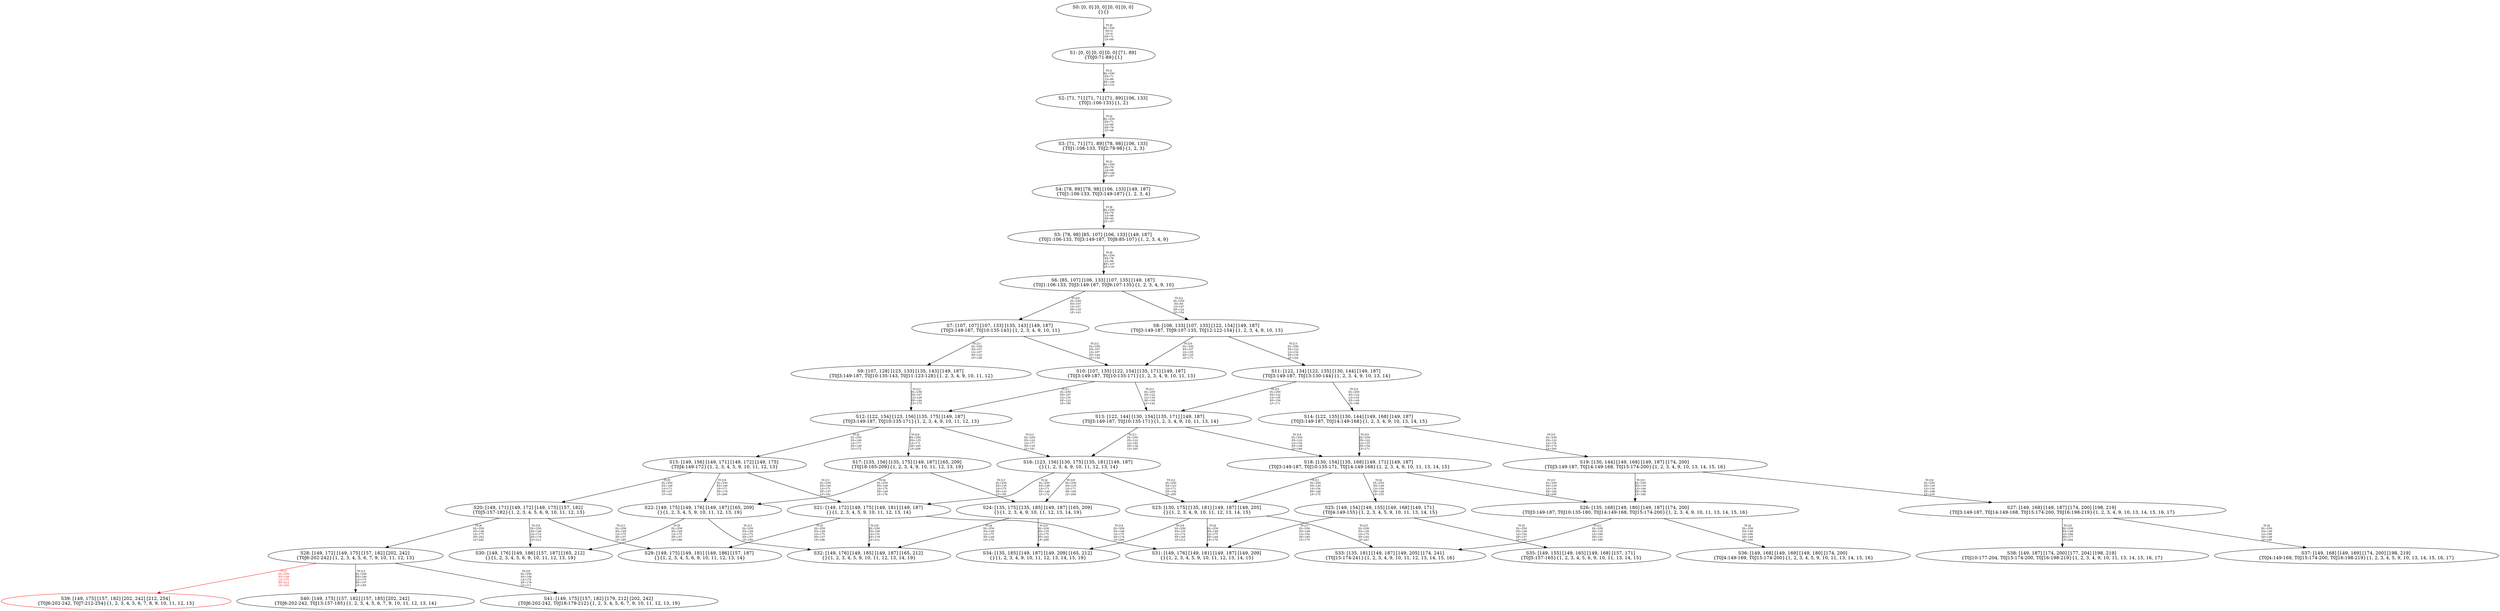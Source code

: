 digraph {
	S0[label="S0: [0, 0] [0, 0] [0, 0] [0, 0] \n{}{}"];
	S1[label="S1: [0, 0] [0, 0] [0, 0] [71, 89] \n{T0J0:71-89}{1}"];
	S2[label="S2: [71, 71] [71, 71] [71, 89] [106, 133] \n{T0J1:106-133}{1, 2}"];
	S3[label="S3: [71, 71] [71, 89] [78, 98] [106, 133] \n{T0J1:106-133, T0J2:78-98}{1, 2, 3}"];
	S4[label="S4: [78, 89] [78, 98] [106, 133] [149, 187] \n{T0J1:106-133, T0J3:149-187}{1, 2, 3, 4}"];
	S5[label="S5: [78, 98] [85, 107] [106, 133] [149, 187] \n{T0J1:106-133, T0J3:149-187, T0J8:85-107}{1, 2, 3, 4, 9}"];
	S6[label="S6: [85, 107] [106, 133] [107, 135] [149, 187] \n{T0J1:106-133, T0J3:149-187, T0J9:107-135}{1, 2, 3, 4, 9, 10}"];
	S7[label="S7: [107, 107] [107, 133] [135, 143] [149, 187] \n{T0J3:149-187, T0J10:135-143}{1, 2, 3, 4, 9, 10, 11}"];
	S8[label="S8: [106, 133] [107, 135] [122, 154] [149, 187] \n{T0J3:149-187, T0J9:107-135, T0J12:122-154}{1, 2, 3, 4, 9, 10, 13}"];
	S9[label="S9: [107, 128] [123, 133] [135, 143] [149, 187] \n{T0J3:149-187, T0J10:135-143, T0J11:123-128}{1, 2, 3, 4, 9, 10, 11, 12}"];
	S10[label="S10: [107, 135] [122, 154] [135, 171] [149, 187] \n{T0J3:149-187, T0J10:135-171}{1, 2, 3, 4, 9, 10, 11, 13}"];
	S11[label="S11: [122, 134] [122, 135] [130, 144] [149, 187] \n{T0J3:149-187, T0J13:130-144}{1, 2, 3, 4, 9, 10, 13, 14}"];
	S12[label="S12: [122, 154] [123, 156] [135, 175] [149, 187] \n{T0J3:149-187, T0J10:135-171}{1, 2, 3, 4, 9, 10, 11, 12, 13}"];
	S13[label="S13: [122, 144] [130, 154] [135, 171] [149, 187] \n{T0J3:149-187, T0J10:135-171}{1, 2, 3, 4, 9, 10, 11, 13, 14}"];
	S14[label="S14: [122, 135] [130, 144] [149, 168] [149, 187] \n{T0J3:149-187, T0J14:149-168}{1, 2, 3, 4, 9, 10, 13, 14, 15}"];
	S15[label="S15: [149, 156] [149, 171] [149, 172] [149, 175] \n{T0J4:149-172}{1, 2, 3, 4, 5, 9, 10, 11, 12, 13}"];
	S16[label="S16: [123, 156] [130, 175] [135, 181] [149, 187] \n{}{1, 2, 3, 4, 9, 10, 11, 12, 13, 14}"];
	S17[label="S17: [135, 156] [135, 175] [149, 187] [165, 209] \n{T0J18:165-209}{1, 2, 3, 4, 9, 10, 11, 12, 13, 19}"];
	S18[label="S18: [130, 154] [135, 168] [149, 171] [149, 187] \n{T0J3:149-187, T0J10:135-171, T0J14:149-168}{1, 2, 3, 4, 9, 10, 11, 13, 14, 15}"];
	S19[label="S19: [130, 144] [149, 168] [149, 187] [174, 200] \n{T0J3:149-187, T0J14:149-168, T0J15:174-200}{1, 2, 3, 4, 9, 10, 13, 14, 15, 16}"];
	S20[label="S20: [149, 171] [149, 172] [149, 175] [157, 182] \n{T0J5:157-182}{1, 2, 3, 4, 5, 6, 9, 10, 11, 12, 13}"];
	S21[label="S21: [149, 172] [149, 175] [149, 181] [149, 187] \n{}{1, 2, 3, 4, 5, 9, 10, 11, 12, 13, 14}"];
	S22[label="S22: [149, 175] [149, 176] [149, 187] [165, 209] \n{}{1, 2, 3, 4, 5, 9, 10, 11, 12, 13, 19}"];
	S23[label="S23: [130, 175] [135, 181] [149, 187] [149, 205] \n{}{1, 2, 3, 4, 9, 10, 11, 12, 13, 14, 15}"];
	S24[label="S24: [135, 175] [135, 185] [149, 187] [165, 209] \n{}{1, 2, 3, 4, 9, 10, 11, 12, 13, 14, 19}"];
	S25[label="S25: [149, 154] [149, 155] [149, 168] [149, 171] \n{T0J4:149-155}{1, 2, 3, 4, 5, 9, 10, 11, 13, 14, 15}"];
	S26[label="S26: [135, 168] [149, 180] [149, 187] [174, 200] \n{T0J3:149-187, T0J10:135-180, T0J14:149-168, T0J15:174-200}{1, 2, 3, 4, 9, 10, 11, 13, 14, 15, 16}"];
	S27[label="S27: [149, 168] [149, 187] [174, 200] [198, 219] \n{T0J3:149-187, T0J14:149-168, T0J15:174-200, T0J16:198-219}{1, 2, 3, 4, 9, 10, 13, 14, 15, 16, 17}"];
	S28[label="S28: [149, 172] [149, 175] [157, 182] [202, 242] \n{T0J6:202-242}{1, 2, 3, 4, 5, 6, 7, 9, 10, 11, 12, 13}"];
	S29[label="S29: [149, 175] [149, 181] [149, 186] [157, 187] \n{}{1, 2, 3, 4, 5, 6, 9, 10, 11, 12, 13, 14}"];
	S30[label="S30: [149, 176] [149, 186] [157, 187] [165, 212] \n{}{1, 2, 3, 4, 5, 6, 9, 10, 11, 12, 13, 19}"];
	S31[label="S31: [149, 176] [149, 181] [149, 187] [149, 209] \n{}{1, 2, 3, 4, 5, 9, 10, 11, 12, 13, 14, 15}"];
	S32[label="S32: [149, 176] [149, 185] [149, 187] [165, 212] \n{}{1, 2, 3, 4, 5, 9, 10, 11, 12, 13, 14, 19}"];
	S33[label="S33: [135, 181] [149, 187] [149, 205] [174, 241] \n{T0J15:174-241}{1, 2, 3, 4, 9, 10, 11, 12, 13, 14, 15, 16}"];
	S34[label="S34: [135, 185] [149, 187] [149, 209] [165, 212] \n{}{1, 2, 3, 4, 9, 10, 11, 12, 13, 14, 15, 19}"];
	S35[label="S35: [149, 155] [149, 165] [149, 168] [157, 171] \n{T0J5:157-165}{1, 2, 3, 4, 5, 6, 9, 10, 11, 13, 14, 15}"];
	S36[label="S36: [149, 168] [149, 169] [149, 180] [174, 200] \n{T0J4:149-169, T0J15:174-200}{1, 2, 3, 4, 5, 9, 10, 11, 13, 14, 15, 16}"];
	S37[label="S37: [149, 168] [149, 169] [174, 200] [198, 219] \n{T0J4:149-169, T0J15:174-200, T0J16:198-219}{1, 2, 3, 4, 5, 9, 10, 13, 14, 15, 16, 17}"];
	S38[label="S38: [149, 187] [174, 200] [177, 204] [198, 219] \n{T0J10:177-204, T0J15:174-200, T0J16:198-219}{1, 2, 3, 4, 9, 10, 11, 13, 14, 15, 16, 17}"];
	S39[label="S39: [149, 175] [157, 182] [202, 242] [212, 254] \n{T0J6:202-242, T0J7:212-254}{1, 2, 3, 4, 5, 6, 7, 8, 9, 10, 11, 12, 13}"];
	S40[label="S40: [149, 175] [157, 182] [157, 185] [202, 242] \n{T0J6:202-242, T0J13:157-185}{1, 2, 3, 4, 5, 6, 7, 9, 10, 11, 12, 13, 14}"];
	S41[label="S41: [149, 175] [157, 182] [179, 212] [202, 242] \n{T0J6:202-242, T0J18:179-212}{1, 2, 3, 4, 5, 6, 7, 9, 10, 11, 12, 13, 19}"];
	S0 -> S1[label="T0 J0\nDL=250\nES=0\nLS=0\nEF=71\nLF=89",fontsize=8];
	S1 -> S2[label="T0 J1\nDL=250\nES=71\nLS=89\nEF=106\nLF=133",fontsize=8];
	S2 -> S3[label="T0 J2\nDL=250\nES=71\nLS=89\nEF=78\nLF=98",fontsize=8];
	S3 -> S4[label="T0 J3\nDL=250\nES=78\nLS=98\nEF=149\nLF=187",fontsize=8];
	S4 -> S5[label="T0 J8\nDL=250\nES=78\nLS=98\nEF=85\nLF=107",fontsize=8];
	S5 -> S6[label="T0 J9\nDL=250\nES=78\nLS=98\nEF=107\nLF=135",fontsize=8];
	S6 -> S7[label="T0 J10\nDL=250\nES=107\nLS=107\nEF=135\nLF=143",fontsize=8];
	S6 -> S8[label="T0 J12\nDL=250\nES=85\nLS=107\nEF=122\nLF=154",fontsize=8];
	S7 -> S9[label="T0 J11\nDL=250\nES=107\nLS=107\nEF=123\nLF=128",fontsize=8];
	S7 -> S10[label="T0 J12\nDL=250\nES=107\nLS=107\nEF=144\nLF=154",fontsize=8];
	S8 -> S10[label="T0 J10\nDL=250\nES=107\nLS=135\nEF=135\nLF=171",fontsize=8];
	S8 -> S11[label="T0 J13\nDL=250\nES=122\nLS=134\nEF=130\nLF=144",fontsize=8];
	S9 -> S12[label="T0 J12\nDL=250\nES=107\nLS=128\nEF=144\nLF=175",fontsize=8];
	S10 -> S12[label="T0 J11\nDL=250\nES=107\nLS=135\nEF=123\nLF=156",fontsize=8];
	S10 -> S13[label="T0 J13\nDL=250\nES=122\nLS=134\nEF=130\nLF=144",fontsize=8];
	S11 -> S13[label="T0 J10\nDL=250\nES=122\nLS=135\nEF=150\nLF=171",fontsize=8];
	S11 -> S14[label="T0 J14\nDL=250\nES=122\nLS=134\nEF=149\nLF=168",fontsize=8];
	S12 -> S15[label="T0 J4\nDL=250\nES=149\nLS=171\nEF=149\nLF=172",fontsize=8];
	S12 -> S16[label="T0 J13\nDL=250\nES=122\nLS=171\nEF=130\nLF=181",fontsize=8];
	S12 -> S17[label="T0 J18\nDL=250\nES=135\nLS=171\nEF=165\nLF=209",fontsize=8];
	S13 -> S16[label="T0 J11\nDL=250\nES=122\nLS=144\nEF=138\nLF=165",fontsize=8];
	S13 -> S18[label="T0 J14\nDL=250\nES=122\nLS=134\nEF=149\nLF=168",fontsize=8];
	S14 -> S18[label="T0 J10\nDL=250\nES=122\nLS=135\nEF=150\nLF=171",fontsize=8];
	S14 -> S19[label="T0 J15\nDL=250\nES=122\nLS=134\nEF=174\nLF=200",fontsize=8];
	S15 -> S20[label="T0 J5\nDL=250\nES=149\nLS=171\nEF=157\nLF=182",fontsize=8];
	S15 -> S21[label="T0 J13\nDL=250\nES=149\nLS=171\nEF=157\nLF=181",fontsize=8];
	S15 -> S22[label="T0 J18\nDL=250\nES=149\nLS=171\nEF=179\nLF=209",fontsize=8];
	S16 -> S21[label="T0 J4\nDL=250\nES=149\nLS=171\nEF=149\nLF=172",fontsize=8];
	S16 -> S23[label="T0 J14\nDL=250\nES=123\nLS=171\nEF=150\nLF=205",fontsize=8];
	S16 -> S24[label="T0 J18\nDL=250\nES=135\nLS=171\nEF=165\nLF=209",fontsize=8];
	S17 -> S22[label="T0 J4\nDL=250\nES=149\nLS=175\nEF=149\nLF=176",fontsize=8];
	S17 -> S24[label="T0 J13\nDL=250\nES=135\nLS=175\nEF=143\nLF=185",fontsize=8];
	S18 -> S25[label="T0 J4\nDL=250\nES=149\nLS=154\nEF=149\nLF=155",fontsize=8];
	S18 -> S23[label="T0 J11\nDL=250\nES=130\nLS=154\nEF=146\nLF=175",fontsize=8];
	S18 -> S26[label="T0 J15\nDL=250\nES=130\nLS=134\nEF=182\nLF=200",fontsize=8];
	S19 -> S26[label="T0 J10\nDL=250\nES=130\nLS=144\nEF=158\nLF=180",fontsize=8];
	S19 -> S27[label="T0 J16\nDL=250\nES=130\nLS=134\nEF=198\nLF=219",fontsize=8];
	S20 -> S28[label="T0 J6\nDL=250\nES=149\nLS=175\nEF=202\nLF=242",fontsize=8];
	S20 -> S29[label="T0 J13\nDL=250\nES=149\nLS=175\nEF=157\nLF=185",fontsize=8];
	S20 -> S30[label="T0 J18\nDL=250\nES=149\nLS=174\nEF=179\nLF=212",fontsize=8];
	S21 -> S29[label="T0 J5\nDL=250\nES=149\nLS=175\nEF=157\nLF=186",fontsize=8];
	S21 -> S31[label="T0 J14\nDL=250\nES=149\nLS=175\nEF=176\nLF=209",fontsize=8];
	S21 -> S32[label="T0 J18\nDL=250\nES=149\nLS=174\nEF=179\nLF=212",fontsize=8];
	S22 -> S30[label="T0 J5\nDL=250\nES=149\nLS=175\nEF=157\nLF=186",fontsize=8];
	S22 -> S32[label="T0 J13\nDL=250\nES=149\nLS=175\nEF=157\nLF=185",fontsize=8];
	S23 -> S31[label="T0 J4\nDL=250\nES=149\nLS=175\nEF=149\nLF=176",fontsize=8];
	S23 -> S33[label="T0 J15\nDL=250\nES=130\nLS=175\nEF=182\nLF=241",fontsize=8];
	S23 -> S34[label="T0 J18\nDL=250\nES=135\nLS=174\nEF=165\nLF=212",fontsize=8];
	S24 -> S32[label="T0 J4\nDL=250\nES=149\nLS=175\nEF=149\nLF=176",fontsize=8];
	S24 -> S34[label="T0 J14\nDL=250\nES=135\nLS=175\nEF=162\nLF=209",fontsize=8];
	S25 -> S35[label="T0 J5\nDL=250\nES=149\nLS=154\nEF=157\nLF=165",fontsize=8];
	S25 -> S31[label="T0 J11\nDL=250\nES=149\nLS=154\nEF=165\nLF=175",fontsize=8];
	S26 -> S36[label="T0 J4\nDL=250\nES=149\nLS=168\nEF=149\nLF=169",fontsize=8];
	S26 -> S33[label="T0 J11\nDL=250\nES=135\nLS=168\nEF=151\nLF=189",fontsize=8];
	S27 -> S37[label="T0 J4\nDL=250\nES=149\nLS=168\nEF=149\nLF=169",fontsize=8];
	S27 -> S38[label="T0 J10\nDL=250\nES=149\nLS=168\nEF=177\nLF=204",fontsize=8];
	S28 -> S39[label="T0 J7\nDL=250\nES=149\nLS=175\nEF=212\nLF=254",color=Red,fontcolor=Red,fontsize=8];
S39[color=Red];
	S28 -> S40[label="T0 J13\nDL=250\nES=149\nLS=175\nEF=157\nLF=185",fontsize=8];
	S28 -> S41[label="T0 J18\nDL=250\nES=149\nLS=174\nEF=179\nLF=212",fontsize=8];
}
